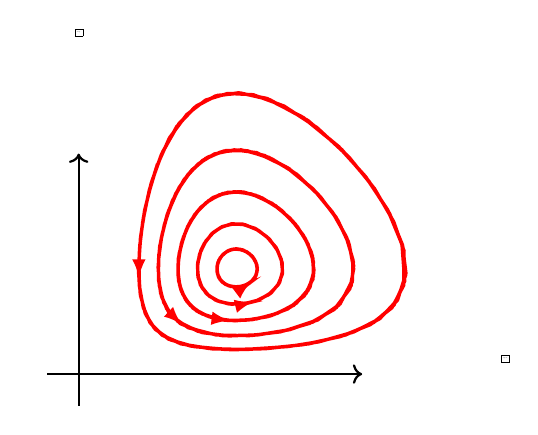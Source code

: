 \tikzset{
xmin/.store in=\xmin, xmin/.default=-3, xmin=-3,
xmax/.store in=\xmax, xmax/.default=3, xmax=3,
ymin/.store in=\ymin, ymin/.default=-3, ymin=-3,
ymax/.store in=\ymax, ymax/.default=3, ymax=3,
}
\newcommand {\axes}[1][opacity=1] {
    \draw[thick, ->, #1] (\xmin,0) -- (\xmax,0);
    \draw[thick, ->, #1] (0,\ymin) -- (0,\ymax);
}
\begin{tikzpicture}[x=4cm, y=4cm, xmin=-.1,xmax=.9,ymin=-.1,ymax=.7, scale=1]

    \axes
    % la lapin (axe des x)
    \pgfdeclareimage{lapin}{lapin};
    \node[left, scale=0.1] at (1.37,0.049) {\pgfuseimage{lapin}};
    % le loup (axe des y)
    \pgfdeclareimage{loup}{loup};
    \node[below, scale=0.1] at (0,1.1) {\pgfuseimage{loup}};

    % ------------------------------------------------------
    % a=1 b=2 c=3 d=4
    \begin{scope}[red, very thick]
        % fixed point
        %\filldraw[red] (2,3/4) circle(0.1pt);
        % y_0 = (0.25 , 0.667)
        \draw[->,>=latex] plot coordinates { (0.25,0.667) (0.224,0.584) (0.205,0.495) (0.194,0.41) (0.19,0.331) (0.195,0.258) (0.211,0.193) (0.239,0.147) (0.285,0.111) (0.355,0.089) (0.466,0.078) (0.578,0.08) (0.711,0.093) (0.831,0.119) (0.926,0.157) (0.994,0.21) (1.032,0.282) (1.033,0.391) (1.0,0.484) (0.939,0.589) (0.858,0.689) (0.756,0.783) (0.652,0.851) (0.554,0.887) (0.473,0.891) (0.403,0.87) (0.343,0.824) (0.288,0.75) (0.248,0.66) (0.221,0.57) (0.203,0.482) (0.193,0.398) (0.19,0.32) (0.196,0.249) (0.214,0.187) (0.243,0.142) (0.293,0.108) (0.367,0.087) (0.487,0.077) (0.599,0.081) (0.731,0.096) (0.847,0.124) (0.937,0.164) (1.001,0.219) (1.035,0.295) (1.026,0.415) (0.987,0.51) (0.921,0.613) (0.836,0.712) (0.728,0.805) (0.607,0.871) (0.516,0.892) (0.441,0.885) (0.376,0.853) (0.318,0.795) (0.266,0.705) (0.233,0.615) (0.211,0.526) (0.197,0.44) (0.191,0.358) (0.192,0.283) (0.204,0.216) (0.226,0.164) (0.264,0.124) (0.324,0.096) (0.415,0.081) (0.524,0.078) (0.661,0.087) (0.761,0.102) (0.868,0.132) (0.953,0.174) (1.011,0.233) (1.038,0.314) (1.029,0.405) (0.982,0.519) (0.913,0.624) (0.826,0.722) (0.714,0.814) (0.598,0.875) (0.509,0.893) (0.434,0.883) (0.37,0.848) (0.313,0.788) (0.263,0.698) (0.231,0.608) (0.209,0.519) (0.196,0.433) (0.191,0.352) (0.193,0.278) (0.205,0.211) (0.229,0.16) (0.268,0.122) (0.33,0.095) (0.424,0.08) (0.534,0.078) (0.669,0.088) (0.769,0.104) (0.874,0.134) (0.957,0.177) (1.013,0.237) (1.039,0.32) (1.028,0.41) (0.98,0.523) (0.91,0.628) (0.822,0.725) (0.709,0.817) (0.594,0.876) (0.506,0.893) (0.432,0.882) (0.368,0.847) (0.311,0.786) (0.262,0.696) (0.23,0.606) (0.209,0.517) (0.196,0.431) (0.191,0.35) (0.191,0.308) };
        % y_0 = (0.3 , 0.556)
        \draw[->,>=latex] plot coordinates { (0.3,0.556) (0.28,0.503) (0.262,0.431) (0.253,0.363) (0.253,0.301) (0.263,0.246) (0.285,0.198) (0.325,0.159) (0.397,0.131) (0.476,0.121) (0.573,0.125) (0.67,0.141) (0.759,0.172) (0.83,0.223) (0.869,0.298) (0.871,0.362) (0.848,0.439) (0.805,0.515) (0.744,0.588) (0.658,0.658) (0.565,0.703) (0.494,0.712) (0.431,0.699) (0.379,0.667) (0.334,0.617) (0.297,0.549) (0.272,0.475) (0.257,0.405) (0.252,0.339) (0.256,0.28) (0.27,0.227) (0.298,0.182) (0.348,0.147) (0.437,0.124) (0.541,0.122) (0.64,0.134) (0.733,0.161) (0.811,0.205) (0.861,0.271) (0.873,0.334) (0.859,0.411) (0.823,0.488) (0.768,0.562) (0.693,0.634) (0.614,0.683) (0.536,0.709) (0.468,0.71) (0.41,0.689) (0.36,0.649) (0.319,0.593) (0.285,0.518) (0.265,0.445) (0.254,0.377) (0.253,0.314) (0.26,0.257) (0.279,0.208) (0.315,0.167) (0.378,0.136) (0.456,0.122) (0.554,0.123) (0.651,0.137) (0.743,0.165) (0.818,0.211) (0.865,0.281) (0.873,0.344) (0.856,0.421) (0.817,0.498) (0.759,0.572) (0.681,0.642) (0.604,0.688) (0.527,0.71) (0.46,0.708) (0.403,0.685) (0.355,0.643) (0.315,0.585) (0.281,0.507) (0.263,0.435) (0.254,0.368) (0.253,0.305) (0.262,0.25) (0.283,0.201) (0.322,0.161) (0.391,0.132) (0.469,0.122) (0.566,0.124) (0.663,0.14) (0.753,0.17) (0.826,0.219) (0.868,0.292) (0.872,0.356) (0.851,0.433) (0.809,0.509) (0.749,0.582) (0.667,0.653) (0.59,0.694) (0.515,0.712) (0.45,0.705) (0.394,0.679) (0.347,0.634) (0.308,0.573) (0.278,0.496) (0.261,0.425) (0.253,0.358) (0.254,0.297) (0.265,0.242) (0.288,0.195) (0.326,0.159) };
        % y_0 = (0.35 , 0.476)
        \draw[->,>=latex] plot coordinates { (0.35,0.476) (0.336,0.444) (0.319,0.384) (0.315,0.331) (0.32,0.283) (0.336,0.243) (0.363,0.209) (0.406,0.185) (0.464,0.171) (0.53,0.171) (0.599,0.182) (0.664,0.207) (0.716,0.248) (0.744,0.302) (0.745,0.357) (0.728,0.413) (0.695,0.467) (0.644,0.52) (0.583,0.559) (0.524,0.578) (0.473,0.577) (0.427,0.561) (0.387,0.529) (0.355,0.486) (0.332,0.434) (0.318,0.375) (0.315,0.323) (0.322,0.276) (0.339,0.237) (0.369,0.205) (0.414,0.182) (0.474,0.17) (0.541,0.172) (0.61,0.185) (0.673,0.213) (0.722,0.256) (0.745,0.31) (0.744,0.366) (0.724,0.421) (0.688,0.476) (0.635,0.527) (0.572,0.564) (0.515,0.579) (0.465,0.575) (0.42,0.556) (0.382,0.523) (0.351,0.478) (0.329,0.425) (0.316,0.366) (0.315,0.315) (0.324,0.269) (0.343,0.231) (0.375,0.2) (0.423,0.179) (0.484,0.17) (0.552,0.173) (0.62,0.189) (0.682,0.218) (0.728,0.265) (0.746,0.32) (0.742,0.375) (0.719,0.431) (0.68,0.485) (0.626,0.534) (0.561,0.568) (0.506,0.579) (0.457,0.573) (0.413,0.551) (0.376,0.516) (0.346,0.469) (0.326,0.415) (0.316,0.357) (0.316,0.307) (0.326,0.263) (0.348,0.225) (0.382,0.196) (0.433,0.176) (0.496,0.169) (0.564,0.175) (0.631,0.193) (0.691,0.225) (0.734,0.275) (0.747,0.33) (0.739,0.386) (0.713,0.441) (0.671,0.495) (0.614,0.542) (0.548,0.572) (0.494,0.579) (0.446,0.569) (0.404,0.544) (0.368,0.506) (0.341,0.457) (0.323,0.401) (0.315,0.346) (0.317,0.296) (0.33,0.254) (0.354,0.218) (0.392,0.191) (0.447,0.174) (0.478,0.17) };
        % y_0 = (0.4 , 0.417)
        \draw[->,>=latex] plot coordinates { (0.4,0.417) (0.388,0.393) (0.378,0.355) (0.378,0.318) (0.386,0.284) (0.405,0.256) (0.434,0.235) (0.471,0.224) (0.514,0.222) (0.56,0.231) (0.603,0.252) (0.632,0.282) (0.646,0.316) (0.646,0.353) (0.632,0.391) (0.606,0.428) (0.571,0.456) (0.529,0.474) (0.492,0.477) (0.458,0.469) (0.429,0.451) (0.404,0.423) (0.387,0.388) (0.378,0.351) (0.378,0.314) (0.388,0.281) (0.408,0.253) (0.437,0.234) (0.475,0.223) (0.519,0.222) (0.564,0.232) (0.606,0.254) (0.634,0.285) (0.647,0.32) (0.645,0.357) (0.63,0.395) (0.603,0.431) (0.567,0.458) (0.525,0.475) (0.488,0.477) (0.455,0.468) (0.426,0.449) (0.402,0.419) (0.385,0.384) (0.377,0.347) (0.379,0.311) (0.39,0.278) (0.411,0.251) (0.441,0.232) (0.48,0.223) (0.524,0.223) (0.569,0.234) (0.61,0.257) (0.636,0.288) (0.647,0.324) (0.644,0.361) (0.628,0.399) (0.599,0.434) (0.563,0.461) (0.521,0.476) (0.485,0.477) (0.452,0.466) (0.423,0.446) (0.4,0.416) (0.384,0.381) (0.377,0.344) (0.379,0.307) (0.391,0.275) (0.413,0.249) (0.445,0.231) (0.484,0.222) (0.528,0.224) (0.574,0.236) (0.613,0.26) (0.638,0.291) (0.647,0.327) (0.643,0.365) (0.626,0.403) (0.596,0.437) (0.559,0.463) (0.518,0.476) (0.482,0.476) (0.45,0.465) (0.421,0.444) (0.398,0.413) (0.383,0.378) (0.377,0.341) (0.38,0.304) (0.393,0.272) (0.415,0.247) (0.447,0.23) (0.487,0.222) (0.532,0.224) (0.552,0.229) };
        % y_0 = (0.45 , 0.37)
        \draw[->,>=latex] plot coordinates { (0.45,0.37) (0.442,0.355) (0.439,0.334) (0.442,0.315) (0.451,0.298) (0.466,0.285) (0.486,0.278) (0.509,0.277) (0.532,0.283) (0.55,0.296) (0.563,0.313) (0.567,0.332) (0.563,0.354) (0.552,0.373) (0.534,0.388) (0.513,0.396) (0.492,0.397) (0.473,0.391) (0.457,0.379) (0.445,0.362) (0.439,0.342) (0.44,0.322) (0.446,0.304) (0.459,0.29) (0.477,0.28) (0.5,0.276) (0.523,0.28) (0.544,0.29) (0.559,0.305) (0.566,0.324) (0.566,0.345) (0.557,0.366) (0.542,0.382) (0.522,0.394) (0.5,0.398) (0.48,0.394) (0.463,0.384) (0.449,0.369) (0.441,0.35) (0.439,0.329) (0.443,0.31) (0.454,0.294) (0.47,0.283) (0.491,0.277) (0.515,0.278) (0.537,0.286) (0.554,0.299) (0.564,0.317) (0.567,0.338) (0.561,0.359) (0.548,0.377) (0.529,0.39) (0.507,0.397) (0.487,0.396) (0.469,0.388) (0.454,0.375) (0.443,0.357) (0.439,0.337) (0.441,0.317) (0.449,0.3) (0.464,0.286) (0.483,0.278) (0.506,0.277) (0.529,0.282) (0.548,0.294) (0.561,0.31) (0.567,0.33) (0.564,0.351) (0.553,0.371) (0.537,0.386) (0.516,0.395) (0.495,0.397) (0.475,0.392) (0.459,0.381) (0.447,0.365) (0.44,0.345) (0.439,0.325) (0.445,0.306) (0.457,0.291) (0.475,0.281) (0.497,0.277) (0.52,0.279) (0.541,0.288) (0.545,0.291) };
    \end{scope}

\end{tikzpicture}




